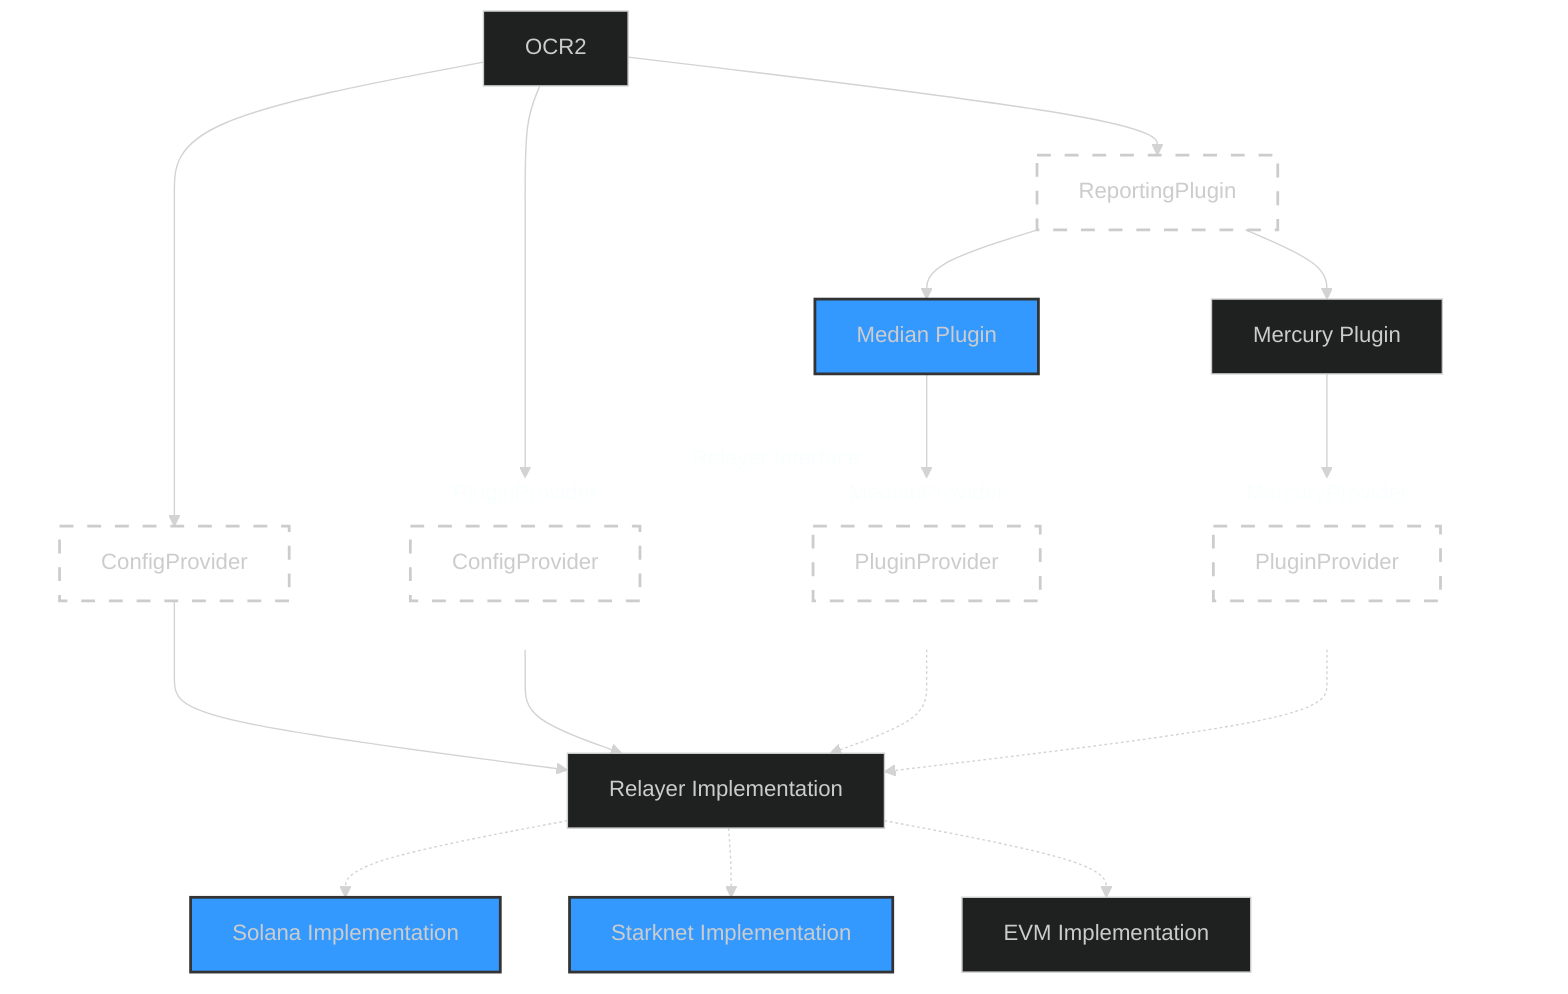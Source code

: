 %%{init: {'theme':'dark'}}%%
flowchart
  ocr2[OCR2]
  reportingPlugin[ReportingPlugin]
  medianPlugin[Median Plugin]
  mercuryPlugin[Mercury Plugin]
  ocr2 --> reportingPlugin --> medianPlugin
  reportingPlugin --> mercuryPlugin
  subgraph relayer[Relayer Interface]
    configProvider[ConfigProvider]
    subgraph pluginProvider[PluginProvider]
        pluginBase[ConfigProvider]
    end
    subgraph medianProvider[MedianProvider]
        medianBase[PluginProvider]
    end
    subgraph mercuryProvider[MercuryProvider]
        mercuryBase[PluginProvider]
    end
  end
  ocr2 --> configProvider --> impl
  ocr2 --> pluginProvider --> impl
  medianPlugin --> medianProvider -.-> impl
  mercuryPlugin --> mercuryProvider -.-> impl
  impl -.-> solImpl
  impl -.->  starkImpl
  impl -.-> evmImpl

  impl[Relayer Implementation]
  solImpl[Solana Implementation]
  starkImpl[Starknet Implementation]
  evmImpl[EVM Implementation]

  classDef outline fill:none,stroke-width:2px,stroke-dasharray: 10
  class reportingPlugin,relayer,configProvider,pluginProvider,pluginBase,medianProvider,mercuryProvider,medianBase,mercuryBase outline
  classDef loopDone  fill:#39f,stroke:#333,stroke-width:2px
  class solImpl,starkImpl,medianPlugin loopDone
